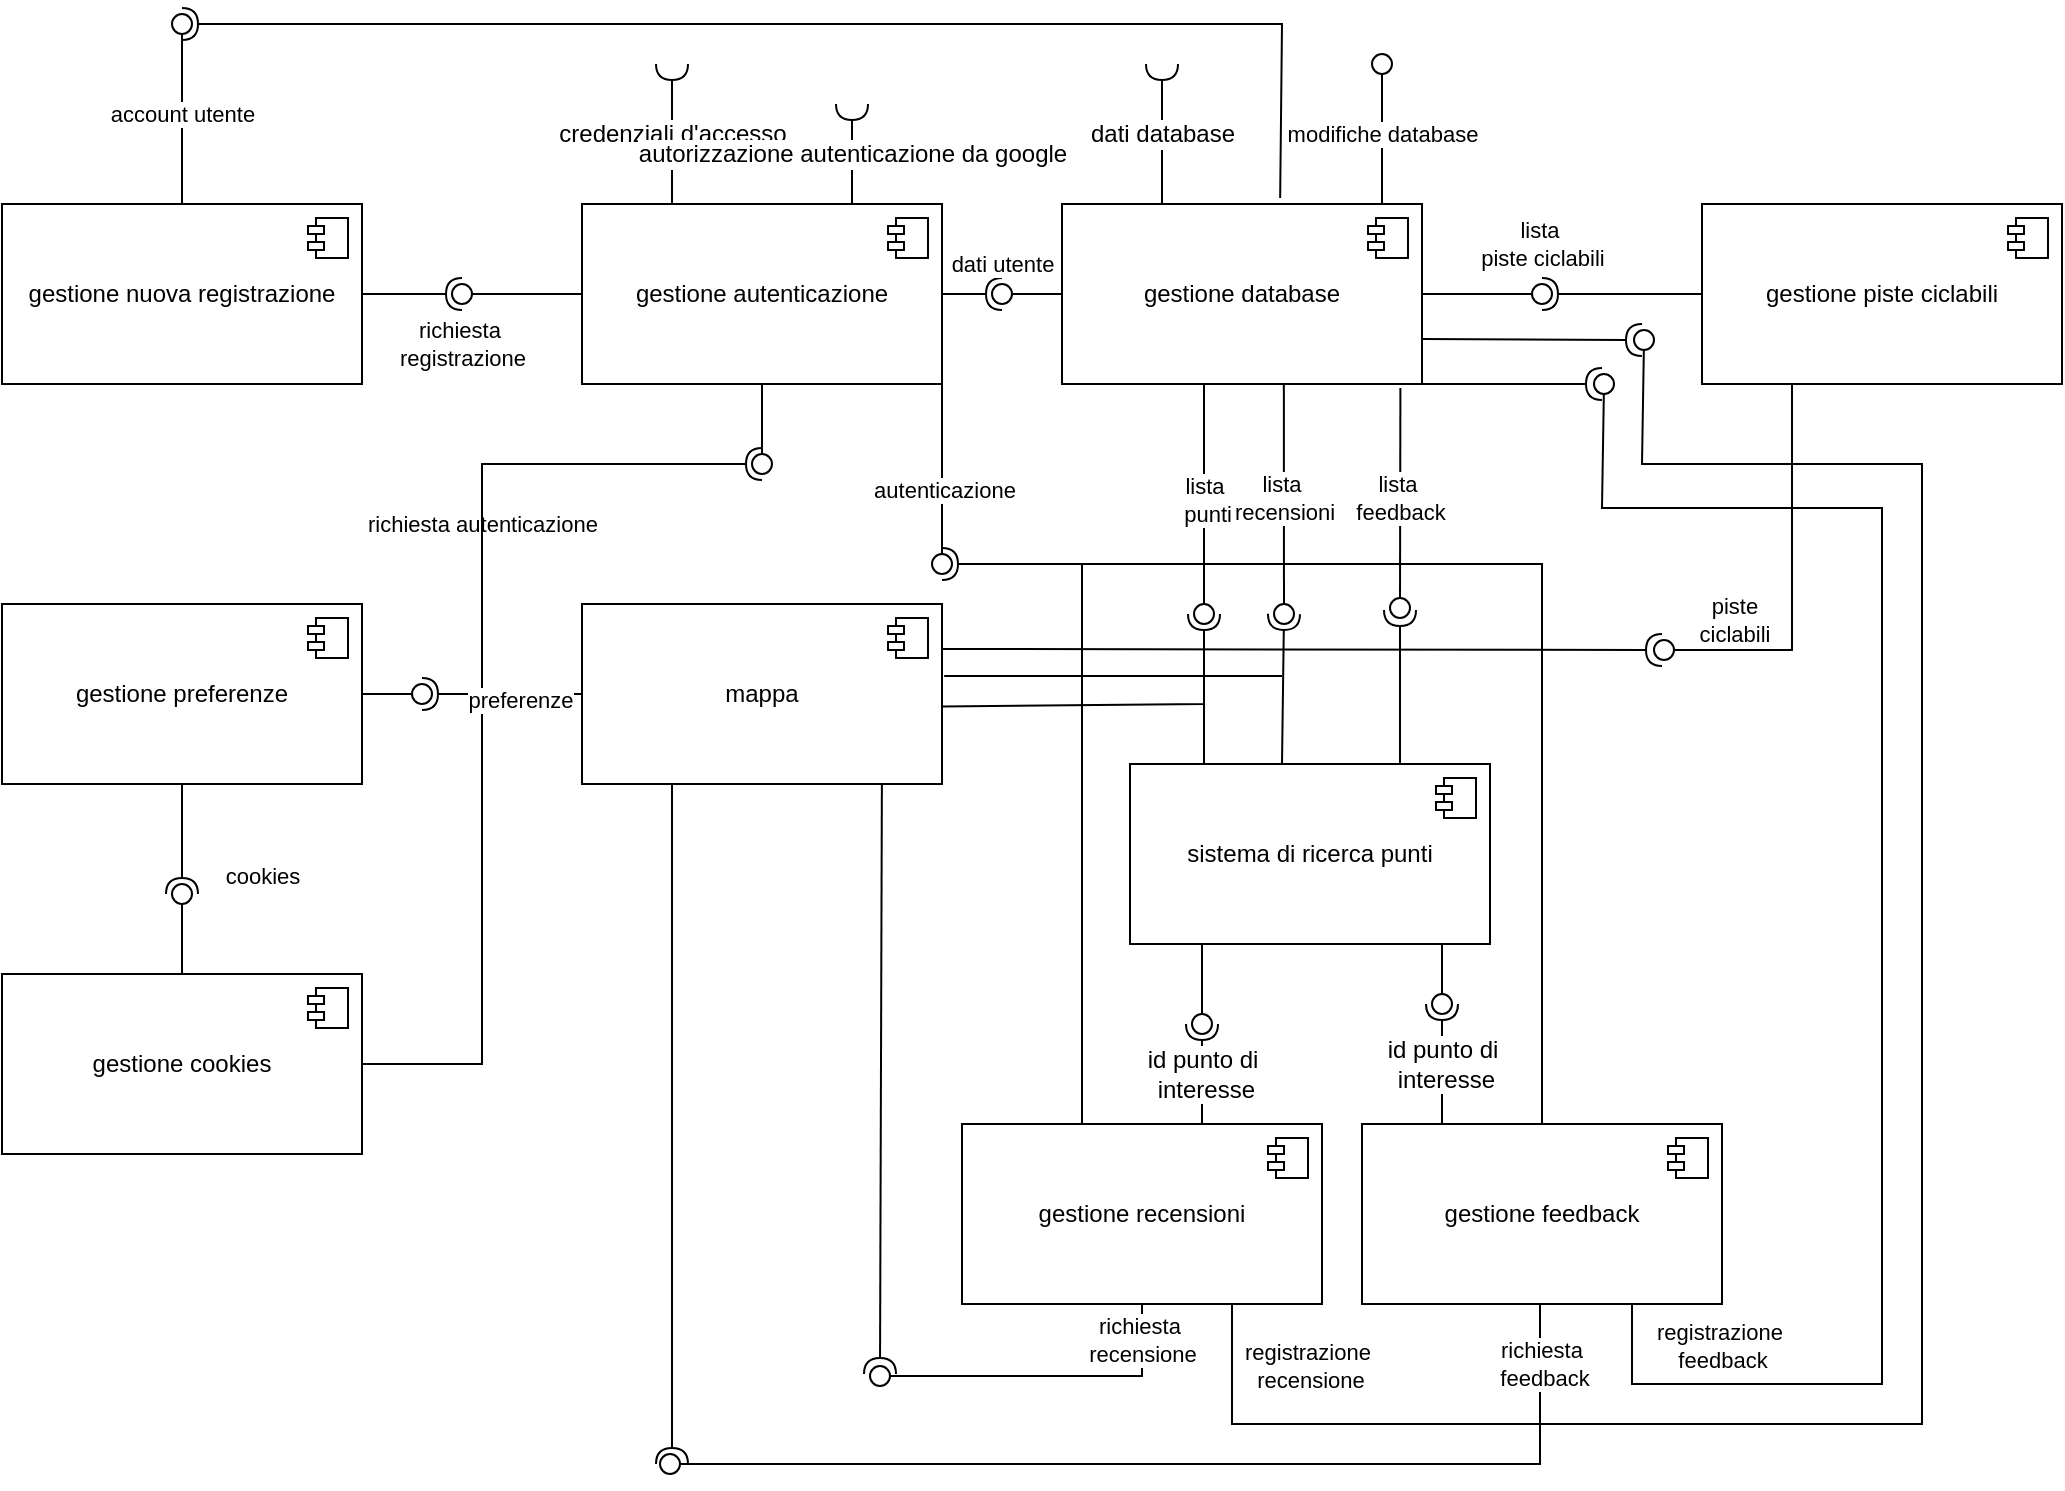 <mxfile version="26.0.2">
  <diagram name="Pagina-1" id="fIoArLKUsS9hBdEl4P2Z">
    <mxGraphModel dx="2901" dy="1138" grid="1" gridSize="10" guides="1" tooltips="1" connect="1" arrows="1" fold="1" page="1" pageScale="1" pageWidth="827" pageHeight="1169" math="0" shadow="0">
      <root>
        <mxCell id="0" />
        <mxCell id="1" parent="0" />
        <mxCell id="UblIA9GKI3nGunFbFHd--4" value="gestione database" style="html=1;dropTarget=0;whiteSpace=wrap;" parent="1" vertex="1">
          <mxGeometry x="290" y="110" width="180" height="90" as="geometry" />
        </mxCell>
        <mxCell id="UblIA9GKI3nGunFbFHd--5" value="" style="shape=module;jettyWidth=8;jettyHeight=4;" parent="UblIA9GKI3nGunFbFHd--4" vertex="1">
          <mxGeometry x="1" width="20" height="20" relative="1" as="geometry">
            <mxPoint x="-27" y="7" as="offset" />
          </mxGeometry>
        </mxCell>
        <mxCell id="UblIA9GKI3nGunFbFHd--9" value="gestione recensioni" style="html=1;dropTarget=0;whiteSpace=wrap;" parent="1" vertex="1">
          <mxGeometry x="240" y="570" width="180" height="90" as="geometry" />
        </mxCell>
        <mxCell id="UblIA9GKI3nGunFbFHd--10" value="" style="shape=module;jettyWidth=8;jettyHeight=4;" parent="UblIA9GKI3nGunFbFHd--9" vertex="1">
          <mxGeometry x="1" width="20" height="20" relative="1" as="geometry">
            <mxPoint x="-27" y="7" as="offset" />
          </mxGeometry>
        </mxCell>
        <mxCell id="UblIA9GKI3nGunFbFHd--11" value="gestione autenticazione" style="html=1;dropTarget=0;whiteSpace=wrap;" parent="1" vertex="1">
          <mxGeometry x="50" y="110" width="180" height="90" as="geometry" />
        </mxCell>
        <mxCell id="UblIA9GKI3nGunFbFHd--12" value="" style="shape=module;jettyWidth=8;jettyHeight=4;" parent="UblIA9GKI3nGunFbFHd--11" vertex="1">
          <mxGeometry x="1" width="20" height="20" relative="1" as="geometry">
            <mxPoint x="-27" y="7" as="offset" />
          </mxGeometry>
        </mxCell>
        <mxCell id="UblIA9GKI3nGunFbFHd--13" value="gestione feedback" style="html=1;dropTarget=0;whiteSpace=wrap;" parent="1" vertex="1">
          <mxGeometry x="440" y="570" width="180" height="90" as="geometry" />
        </mxCell>
        <mxCell id="UblIA9GKI3nGunFbFHd--14" value="" style="shape=module;jettyWidth=8;jettyHeight=4;" parent="UblIA9GKI3nGunFbFHd--13" vertex="1">
          <mxGeometry x="1" width="20" height="20" relative="1" as="geometry">
            <mxPoint x="-27" y="7" as="offset" />
          </mxGeometry>
        </mxCell>
        <mxCell id="UblIA9GKI3nGunFbFHd--17" value="gestione preferenze" style="html=1;dropTarget=0;whiteSpace=wrap;" parent="1" vertex="1">
          <mxGeometry x="-240" y="310" width="180" height="90" as="geometry" />
        </mxCell>
        <mxCell id="UblIA9GKI3nGunFbFHd--18" value="" style="shape=module;jettyWidth=8;jettyHeight=4;" parent="UblIA9GKI3nGunFbFHd--17" vertex="1">
          <mxGeometry x="1" width="20" height="20" relative="1" as="geometry">
            <mxPoint x="-27" y="7" as="offset" />
          </mxGeometry>
        </mxCell>
        <mxCell id="UblIA9GKI3nGunFbFHd--27" value="" style="ellipse;whiteSpace=wrap;html=1;align=center;aspect=fixed;fillColor=none;strokeColor=none;resizable=0;perimeter=centerPerimeter;rotatable=0;allowArrows=0;points=[];outlineConnect=1;" parent="1" vertex="1">
          <mxGeometry x="130" y="570" width="10" height="10" as="geometry" />
        </mxCell>
        <mxCell id="UblIA9GKI3nGunFbFHd--28" value="richiesta autenticazione" style="rounded=0;orthogonalLoop=1;jettySize=auto;html=1;endArrow=oval;endFill=0;sketch=0;sourcePerimeterSpacing=0;targetPerimeterSpacing=0;endSize=10;exitX=0.5;exitY=1;exitDx=0;exitDy=0;" parent="1" source="UblIA9GKI3nGunFbFHd--11" edge="1">
          <mxGeometry x="1" y="-143" relative="1" as="geometry">
            <mxPoint x="170" y="350" as="sourcePoint" />
            <mxPoint x="140" y="240" as="targetPoint" />
            <mxPoint x="3" y="30" as="offset" />
          </mxGeometry>
        </mxCell>
        <mxCell id="UblIA9GKI3nGunFbFHd--29" value="credenziali d&#39;accesso" style="rounded=0;orthogonalLoop=1;jettySize=auto;html=1;endArrow=halfCircle;endFill=0;endSize=6;strokeWidth=1;sketch=0;fontSize=12;curved=1;exitX=0.25;exitY=0;exitDx=0;exitDy=0;" parent="1" source="UblIA9GKI3nGunFbFHd--11" edge="1">
          <mxGeometry relative="1" as="geometry">
            <mxPoint x="275" y="65" as="sourcePoint" />
            <mxPoint x="95" y="40" as="targetPoint" />
          </mxGeometry>
        </mxCell>
        <mxCell id="UblIA9GKI3nGunFbFHd--30" value="" style="ellipse;whiteSpace=wrap;html=1;align=center;aspect=fixed;fillColor=none;strokeColor=none;resizable=0;perimeter=centerPerimeter;rotatable=0;allowArrows=0;points=[];outlineConnect=1;" parent="1" vertex="1">
          <mxGeometry x="250" y="60" width="10" height="10" as="geometry" />
        </mxCell>
        <mxCell id="UblIA9GKI3nGunFbFHd--32" value="autorizzazione autenticazione da google" style="rounded=0;orthogonalLoop=1;jettySize=auto;html=1;endArrow=halfCircle;endFill=0;endSize=6;strokeWidth=1;sketch=0;fontSize=12;curved=1;exitX=0.75;exitY=0;exitDx=0;exitDy=0;" parent="1" source="UblIA9GKI3nGunFbFHd--11" edge="1">
          <mxGeometry relative="1" as="geometry">
            <mxPoint x="329.66" y="100" as="sourcePoint" />
            <mxPoint x="185" y="60" as="targetPoint" />
          </mxGeometry>
        </mxCell>
        <mxCell id="UblIA9GKI3nGunFbFHd--33" value="" style="rounded=0;orthogonalLoop=1;jettySize=auto;html=1;endArrow=halfCircle;endFill=0;endSize=6;strokeWidth=1;sketch=0;exitX=1;exitY=0.5;exitDx=0;exitDy=0;" parent="1" source="UblIA9GKI3nGunFbFHd--11" edge="1">
          <mxGeometry relative="1" as="geometry">
            <mxPoint x="400" y="45" as="sourcePoint" />
            <mxPoint x="260" y="155" as="targetPoint" />
          </mxGeometry>
        </mxCell>
        <mxCell id="UblIA9GKI3nGunFbFHd--34" value="dati utente" style="rounded=0;orthogonalLoop=1;jettySize=auto;html=1;endArrow=oval;endFill=0;sketch=0;sourcePerimeterSpacing=0;targetPerimeterSpacing=0;endSize=10;exitX=0;exitY=0.5;exitDx=0;exitDy=0;" parent="1" source="UblIA9GKI3nGunFbFHd--4" edge="1">
          <mxGeometry x="1" y="-15" relative="1" as="geometry">
            <mxPoint x="360" y="45" as="sourcePoint" />
            <mxPoint x="260" y="155" as="targetPoint" />
            <mxPoint as="offset" />
          </mxGeometry>
        </mxCell>
        <mxCell id="UblIA9GKI3nGunFbFHd--35" value="" style="ellipse;whiteSpace=wrap;html=1;align=center;aspect=fixed;fillColor=none;strokeColor=none;resizable=0;perimeter=centerPerimeter;rotatable=0;allowArrows=0;points=[];outlineConnect=1;" parent="1" vertex="1">
          <mxGeometry x="375" y="40" width="10" height="10" as="geometry" />
        </mxCell>
        <mxCell id="UblIA9GKI3nGunFbFHd--44" value="dati database" style="rounded=0;orthogonalLoop=1;jettySize=auto;html=1;endArrow=halfCircle;endFill=0;endSize=6;strokeWidth=1;sketch=0;fontSize=12;curved=1;exitX=0.25;exitY=0;exitDx=0;exitDy=0;" parent="1" edge="1">
          <mxGeometry relative="1" as="geometry">
            <mxPoint x="340" y="110" as="sourcePoint" />
            <mxPoint x="340" y="40" as="targetPoint" />
          </mxGeometry>
        </mxCell>
        <mxCell id="UblIA9GKI3nGunFbFHd--45" value="modifiche database" style="rounded=0;orthogonalLoop=1;jettySize=auto;html=1;endArrow=oval;endFill=0;sketch=0;sourcePerimeterSpacing=0;targetPerimeterSpacing=0;endSize=10;exitX=0.889;exitY=0;exitDx=0;exitDy=0;exitPerimeter=0;" parent="1" source="UblIA9GKI3nGunFbFHd--4" edge="1">
          <mxGeometry relative="1" as="geometry">
            <mxPoint x="379.66" y="25" as="sourcePoint" />
            <mxPoint x="450" y="40" as="targetPoint" />
          </mxGeometry>
        </mxCell>
        <mxCell id="UblIA9GKI3nGunFbFHd--46" value="" style="rounded=0;orthogonalLoop=1;jettySize=auto;html=1;endArrow=halfCircle;endFill=0;endSize=6;strokeWidth=1;sketch=0;exitX=0.25;exitY=0;exitDx=0;exitDy=0;" parent="1" edge="1">
          <mxGeometry relative="1" as="geometry">
            <mxPoint x="400" y="390" as="sourcePoint" />
            <mxPoint x="401" y="315" as="targetPoint" />
          </mxGeometry>
        </mxCell>
        <mxCell id="UblIA9GKI3nGunFbFHd--47" value="lista&amp;nbsp;&lt;div&gt;recensioni&lt;/div&gt;" style="rounded=0;orthogonalLoop=1;jettySize=auto;html=1;endArrow=oval;endFill=0;sketch=0;sourcePerimeterSpacing=0;targetPerimeterSpacing=0;endSize=10;exitX=0.444;exitY=1;exitDx=0;exitDy=0;exitPerimeter=0;" parent="1" edge="1">
          <mxGeometry x="0.0" relative="1" as="geometry">
            <mxPoint x="400.92" y="200" as="sourcePoint" />
            <mxPoint as="offset" />
            <mxPoint x="401" y="315" as="targetPoint" />
          </mxGeometry>
        </mxCell>
        <mxCell id="UblIA9GKI3nGunFbFHd--48" value="" style="ellipse;whiteSpace=wrap;html=1;align=center;aspect=fixed;fillColor=none;strokeColor=none;resizable=0;perimeter=centerPerimeter;rotatable=0;allowArrows=0;points=[];outlineConnect=1;" parent="1" vertex="1">
          <mxGeometry x="365" y="310" width="10" height="10" as="geometry" />
        </mxCell>
        <mxCell id="UblIA9GKI3nGunFbFHd--51" value="" style="rounded=0;orthogonalLoop=1;jettySize=auto;html=1;endArrow=halfCircle;endFill=0;endSize=6;strokeWidth=1;sketch=0;exitX=0.75;exitY=0;exitDx=0;exitDy=0;" parent="1" source="T8g_lxF0u8cryc7K_ETw-8" edge="1">
          <mxGeometry relative="1" as="geometry">
            <mxPoint x="459" y="200" as="sourcePoint" />
            <mxPoint x="459" y="313" as="targetPoint" />
          </mxGeometry>
        </mxCell>
        <mxCell id="UblIA9GKI3nGunFbFHd--52" value="lista&amp;nbsp;&lt;div&gt;feedback&lt;/div&gt;" style="rounded=0;orthogonalLoop=1;jettySize=auto;html=1;endArrow=oval;endFill=0;sketch=0;sourcePerimeterSpacing=0;targetPerimeterSpacing=0;endSize=10;exitX=0.94;exitY=1.022;exitDx=0;exitDy=0;exitPerimeter=0;" parent="1" source="UblIA9GKI3nGunFbFHd--4" edge="1">
          <mxGeometry relative="1" as="geometry">
            <mxPoint x="420" y="240" as="sourcePoint" />
            <mxPoint x="459" y="312" as="targetPoint" />
          </mxGeometry>
        </mxCell>
        <mxCell id="UblIA9GKI3nGunFbFHd--53" value="" style="rounded=0;orthogonalLoop=1;jettySize=auto;html=1;endArrow=halfCircle;endFill=0;endSize=6;strokeWidth=1;sketch=0;exitX=0.5;exitY=0;exitDx=0;exitDy=0;" parent="1" source="UblIA9GKI3nGunFbFHd--13" edge="1">
          <mxGeometry relative="1" as="geometry">
            <mxPoint x="460" y="290" as="sourcePoint" />
            <mxPoint x="230" y="290" as="targetPoint" />
            <Array as="points">
              <mxPoint x="530" y="290" />
              <mxPoint x="350" y="290" />
              <mxPoint x="340" y="290" />
            </Array>
          </mxGeometry>
        </mxCell>
        <mxCell id="UblIA9GKI3nGunFbFHd--54" value="" style="rounded=0;orthogonalLoop=1;jettySize=auto;html=1;endArrow=oval;endFill=0;sketch=0;sourcePerimeterSpacing=0;targetPerimeterSpacing=0;endSize=10;exitX=1;exitY=1;exitDx=0;exitDy=0;" parent="1" source="UblIA9GKI3nGunFbFHd--11" edge="1">
          <mxGeometry relative="1" as="geometry">
            <mxPoint x="230" y="260" as="sourcePoint" />
            <mxPoint x="230" y="290" as="targetPoint" />
          </mxGeometry>
        </mxCell>
        <mxCell id="UblIA9GKI3nGunFbFHd--55" value="autenticazione" style="edgeLabel;html=1;align=center;verticalAlign=middle;resizable=0;points=[];" parent="UblIA9GKI3nGunFbFHd--54" vertex="1" connectable="0">
          <mxGeometry x="0.175" y="1" relative="1" as="geometry">
            <mxPoint as="offset" />
          </mxGeometry>
        </mxCell>
        <mxCell id="UblIA9GKI3nGunFbFHd--58" value="" style="endArrow=none;html=1;rounded=0;" parent="1" edge="1">
          <mxGeometry width="50" height="50" relative="1" as="geometry">
            <mxPoint x="300" y="570" as="sourcePoint" />
            <mxPoint x="300" y="290" as="targetPoint" />
          </mxGeometry>
        </mxCell>
        <mxCell id="T8g_lxF0u8cryc7K_ETw-3" value="id punto di&lt;div&gt;&amp;nbsp;interesse&lt;/div&gt;" style="rounded=0;orthogonalLoop=1;jettySize=auto;html=1;endArrow=halfCircle;endFill=0;endSize=6;strokeWidth=1;sketch=0;fontSize=12;curved=1;exitX=0.25;exitY=0;exitDx=0;exitDy=0;" parent="1" edge="1">
          <mxGeometry relative="1" as="geometry">
            <mxPoint x="360" y="570" as="sourcePoint" />
            <mxPoint x="360" y="520" as="targetPoint" />
            <Array as="points">
              <mxPoint x="360" y="550" />
            </Array>
          </mxGeometry>
        </mxCell>
        <mxCell id="T8g_lxF0u8cryc7K_ETw-6" value="id punto di&lt;div&gt;&amp;nbsp;interesse&lt;/div&gt;" style="rounded=0;orthogonalLoop=1;jettySize=auto;html=1;endArrow=halfCircle;endFill=0;endSize=6;strokeWidth=1;sketch=0;fontSize=12;curved=1;exitX=0.25;exitY=0;exitDx=0;exitDy=0;" parent="1" edge="1">
          <mxGeometry relative="1" as="geometry">
            <mxPoint x="480" y="570" as="sourcePoint" />
            <mxPoint x="480" y="510" as="targetPoint" />
          </mxGeometry>
        </mxCell>
        <mxCell id="T8g_lxF0u8cryc7K_ETw-8" value="sistema di ricerca punti" style="html=1;dropTarget=0;whiteSpace=wrap;" parent="1" vertex="1">
          <mxGeometry x="324" y="390" width="180" height="90" as="geometry" />
        </mxCell>
        <mxCell id="T8g_lxF0u8cryc7K_ETw-9" value="" style="shape=module;jettyWidth=8;jettyHeight=4;" parent="T8g_lxF0u8cryc7K_ETw-8" vertex="1">
          <mxGeometry x="1" width="20" height="20" relative="1" as="geometry">
            <mxPoint x="-27" y="7" as="offset" />
          </mxGeometry>
        </mxCell>
        <mxCell id="T8g_lxF0u8cryc7K_ETw-10" value="gestione piste ciclabili" style="html=1;dropTarget=0;whiteSpace=wrap;" parent="1" vertex="1">
          <mxGeometry x="610" y="110" width="180" height="90" as="geometry" />
        </mxCell>
        <mxCell id="T8g_lxF0u8cryc7K_ETw-11" value="" style="shape=module;jettyWidth=8;jettyHeight=4;" parent="T8g_lxF0u8cryc7K_ETw-10" vertex="1">
          <mxGeometry x="1" width="20" height="20" relative="1" as="geometry">
            <mxPoint x="-27" y="7" as="offset" />
          </mxGeometry>
        </mxCell>
        <mxCell id="T8g_lxF0u8cryc7K_ETw-14" value="gestione nuova registrazione" style="html=1;dropTarget=0;whiteSpace=wrap;" parent="1" vertex="1">
          <mxGeometry x="-240" y="110" width="180" height="90" as="geometry" />
        </mxCell>
        <mxCell id="T8g_lxF0u8cryc7K_ETw-15" value="" style="shape=module;jettyWidth=8;jettyHeight=4;" parent="T8g_lxF0u8cryc7K_ETw-14" vertex="1">
          <mxGeometry x="1" width="20" height="20" relative="1" as="geometry">
            <mxPoint x="-27" y="7" as="offset" />
          </mxGeometry>
        </mxCell>
        <mxCell id="T8g_lxF0u8cryc7K_ETw-16" value="richiesta&amp;nbsp;&lt;div&gt;registrazione&lt;/div&gt;" style="rounded=0;orthogonalLoop=1;jettySize=auto;html=1;endArrow=halfCircle;endFill=0;endSize=6;strokeWidth=1;sketch=0;exitX=1;exitY=0.5;exitDx=0;exitDy=0;" parent="1" source="T8g_lxF0u8cryc7K_ETw-14" edge="1">
          <mxGeometry x="1" y="-25" relative="1" as="geometry">
            <mxPoint y="175" as="sourcePoint" />
            <mxPoint x="-10" y="155" as="targetPoint" />
            <mxPoint as="offset" />
          </mxGeometry>
        </mxCell>
        <mxCell id="T8g_lxF0u8cryc7K_ETw-17" value="" style="rounded=0;orthogonalLoop=1;jettySize=auto;html=1;endArrow=oval;endFill=0;sketch=0;sourcePerimeterSpacing=0;targetPerimeterSpacing=0;endSize=10;exitX=0;exitY=0.5;exitDx=0;exitDy=0;" parent="1" source="UblIA9GKI3nGunFbFHd--11" edge="1">
          <mxGeometry relative="1" as="geometry">
            <mxPoint x="-40" y="175" as="sourcePoint" />
            <mxPoint x="-10" y="155" as="targetPoint" />
          </mxGeometry>
        </mxCell>
        <mxCell id="T8g_lxF0u8cryc7K_ETw-18" value="" style="ellipse;whiteSpace=wrap;html=1;align=center;aspect=fixed;fillColor=none;strokeColor=none;resizable=0;perimeter=centerPerimeter;rotatable=0;allowArrows=0;points=[];outlineConnect=1;" parent="1" vertex="1">
          <mxGeometry x="-25" y="170" width="10" height="10" as="geometry" />
        </mxCell>
        <mxCell id="T8g_lxF0u8cryc7K_ETw-19" value="" style="rounded=0;orthogonalLoop=1;jettySize=auto;html=1;endArrow=halfCircle;endFill=0;endSize=6;strokeWidth=1;sketch=0;exitX=0.606;exitY=-0.033;exitDx=0;exitDy=0;exitPerimeter=0;" parent="1" source="UblIA9GKI3nGunFbFHd--4" edge="1">
          <mxGeometry relative="1" as="geometry">
            <mxPoint x="410" y="20" as="sourcePoint" />
            <mxPoint x="-150" y="20" as="targetPoint" />
            <Array as="points">
              <mxPoint x="400" y="20" />
            </Array>
          </mxGeometry>
        </mxCell>
        <mxCell id="T8g_lxF0u8cryc7K_ETw-20" value="account utente" style="rounded=0;orthogonalLoop=1;jettySize=auto;html=1;endArrow=oval;endFill=0;sketch=0;sourcePerimeterSpacing=0;targetPerimeterSpacing=0;endSize=10;exitX=0.5;exitY=0;exitDx=0;exitDy=0;" parent="1" source="T8g_lxF0u8cryc7K_ETw-14" edge="1">
          <mxGeometry relative="1" as="geometry">
            <mxPoint x="-170" y="45" as="sourcePoint" />
            <mxPoint x="-150" y="20" as="targetPoint" />
          </mxGeometry>
        </mxCell>
        <mxCell id="T8g_lxF0u8cryc7K_ETw-24" value="gestione cookies" style="html=1;dropTarget=0;whiteSpace=wrap;" parent="1" vertex="1">
          <mxGeometry x="-240" y="495" width="180" height="90" as="geometry" />
        </mxCell>
        <mxCell id="T8g_lxF0u8cryc7K_ETw-25" value="" style="shape=module;jettyWidth=8;jettyHeight=4;" parent="T8g_lxF0u8cryc7K_ETw-24" vertex="1">
          <mxGeometry x="1" width="20" height="20" relative="1" as="geometry">
            <mxPoint x="-27" y="7" as="offset" />
          </mxGeometry>
        </mxCell>
        <mxCell id="T8g_lxF0u8cryc7K_ETw-26" value="" style="rounded=0;orthogonalLoop=1;jettySize=auto;html=1;endArrow=halfCircle;endFill=0;endSize=6;strokeWidth=1;sketch=0;exitX=0.5;exitY=1;exitDx=0;exitDy=0;" parent="1" source="UblIA9GKI3nGunFbFHd--17" edge="1">
          <mxGeometry relative="1" as="geometry">
            <mxPoint x="-110" y="420" as="sourcePoint" />
            <mxPoint x="-150" y="455" as="targetPoint" />
          </mxGeometry>
        </mxCell>
        <mxCell id="T8g_lxF0u8cryc7K_ETw-29" value="cookies" style="edgeLabel;html=1;align=center;verticalAlign=middle;resizable=0;points=[];" parent="T8g_lxF0u8cryc7K_ETw-26" vertex="1" connectable="0">
          <mxGeometry x="0.096" y="-1" relative="1" as="geometry">
            <mxPoint x="41" y="16" as="offset" />
          </mxGeometry>
        </mxCell>
        <mxCell id="T8g_lxF0u8cryc7K_ETw-27" value="" style="rounded=0;orthogonalLoop=1;jettySize=auto;html=1;endArrow=oval;endFill=0;sketch=0;sourcePerimeterSpacing=0;targetPerimeterSpacing=0;endSize=10;exitX=0.5;exitY=0;exitDx=0;exitDy=0;" parent="1" source="T8g_lxF0u8cryc7K_ETw-24" edge="1">
          <mxGeometry relative="1" as="geometry">
            <mxPoint x="-80" y="455" as="sourcePoint" />
            <mxPoint x="-150" y="455" as="targetPoint" />
            <Array as="points">
              <mxPoint x="-150" y="495" />
              <mxPoint x="-150" y="485" />
            </Array>
          </mxGeometry>
        </mxCell>
        <mxCell id="T8g_lxF0u8cryc7K_ETw-33" value="" style="rounded=0;orthogonalLoop=1;jettySize=auto;html=1;endArrow=halfCircle;endFill=0;endSize=6;strokeWidth=1;sketch=0;exitX=0;exitY=0.5;exitDx=0;exitDy=0;" parent="1" source="T8g_lxF0u8cryc7K_ETw-10" target="T8g_lxF0u8cryc7K_ETw-35" edge="1">
          <mxGeometry relative="1" as="geometry">
            <mxPoint x="550" y="155" as="sourcePoint" />
          </mxGeometry>
        </mxCell>
        <mxCell id="T8g_lxF0u8cryc7K_ETw-34" value="lista&amp;nbsp;&lt;div&gt;piste ciclabili&lt;/div&gt;" style="rounded=0;orthogonalLoop=1;jettySize=auto;html=1;endArrow=oval;endFill=0;sketch=0;sourcePerimeterSpacing=0;targetPerimeterSpacing=0;endSize=10;exitX=1;exitY=0.5;exitDx=0;exitDy=0;" parent="1" source="UblIA9GKI3nGunFbFHd--4" target="T8g_lxF0u8cryc7K_ETw-35" edge="1">
          <mxGeometry x="1" y="25" relative="1" as="geometry">
            <mxPoint x="510" y="155" as="sourcePoint" />
            <mxPoint as="offset" />
          </mxGeometry>
        </mxCell>
        <mxCell id="T8g_lxF0u8cryc7K_ETw-35" value="" style="ellipse;whiteSpace=wrap;html=1;align=center;aspect=fixed;fillColor=none;strokeColor=none;resizable=0;perimeter=centerPerimeter;rotatable=0;allowArrows=0;points=[];outlineConnect=1;" parent="1" vertex="1">
          <mxGeometry x="525" y="150" width="10" height="10" as="geometry" />
        </mxCell>
        <mxCell id="T8g_lxF0u8cryc7K_ETw-36" value="" style="rounded=0;orthogonalLoop=1;jettySize=auto;html=1;endArrow=oval;endFill=0;sketch=0;sourcePerimeterSpacing=0;targetPerimeterSpacing=0;endSize=10;" parent="1" edge="1">
          <mxGeometry x="0.0" relative="1" as="geometry">
            <mxPoint x="360" y="480" as="sourcePoint" />
            <mxPoint as="offset" />
            <mxPoint x="360" y="520" as="targetPoint" />
          </mxGeometry>
        </mxCell>
        <mxCell id="T8g_lxF0u8cryc7K_ETw-37" value="" style="rounded=0;orthogonalLoop=1;jettySize=auto;html=1;endArrow=oval;endFill=0;sketch=0;sourcePerimeterSpacing=0;targetPerimeterSpacing=0;endSize=10;" parent="1" edge="1">
          <mxGeometry x="0.0" relative="1" as="geometry">
            <mxPoint x="480" y="480" as="sourcePoint" />
            <mxPoint as="offset" />
            <mxPoint x="480" y="510" as="targetPoint" />
          </mxGeometry>
        </mxCell>
        <mxCell id="T8g_lxF0u8cryc7K_ETw-38" value="" style="rounded=0;orthogonalLoop=1;jettySize=auto;html=1;endArrow=halfCircle;endFill=0;endSize=6;strokeWidth=1;sketch=0;exitX=1;exitY=0.569;exitDx=0;exitDy=0;exitPerimeter=0;" parent="1" source="T8g_lxF0u8cryc7K_ETw-41" edge="1">
          <mxGeometry relative="1" as="geometry">
            <mxPoint x="200" y="360" as="sourcePoint" />
            <mxPoint x="361" y="315" as="targetPoint" />
            <Array as="points">
              <mxPoint x="361" y="360" />
            </Array>
          </mxGeometry>
        </mxCell>
        <mxCell id="T8g_lxF0u8cryc7K_ETw-39" value="lista&lt;div&gt;&amp;nbsp;punti&lt;/div&gt;" style="rounded=0;orthogonalLoop=1;jettySize=auto;html=1;endArrow=oval;endFill=0;sketch=0;sourcePerimeterSpacing=0;targetPerimeterSpacing=0;endSize=10;exitX=0.444;exitY=1;exitDx=0;exitDy=0;exitPerimeter=0;" parent="1" edge="1">
          <mxGeometry x="0.0" relative="1" as="geometry">
            <mxPoint x="361" y="200" as="sourcePoint" />
            <mxPoint as="offset" />
            <mxPoint x="361" y="315" as="targetPoint" />
          </mxGeometry>
        </mxCell>
        <mxCell id="T8g_lxF0u8cryc7K_ETw-40" value="" style="endArrow=none;html=1;rounded=0;exitX=0.2;exitY=-0.006;exitDx=0;exitDy=0;exitPerimeter=0;" parent="1" edge="1">
          <mxGeometry width="50" height="50" relative="1" as="geometry">
            <mxPoint x="361.0" y="389.46" as="sourcePoint" />
            <mxPoint x="361" y="360" as="targetPoint" />
            <Array as="points">
              <mxPoint x="361" y="380" />
            </Array>
          </mxGeometry>
        </mxCell>
        <mxCell id="T8g_lxF0u8cryc7K_ETw-41" value="mappa" style="html=1;dropTarget=0;whiteSpace=wrap;" parent="1" vertex="1">
          <mxGeometry x="50" y="310" width="180" height="90" as="geometry" />
        </mxCell>
        <mxCell id="T8g_lxF0u8cryc7K_ETw-42" value="" style="shape=module;jettyWidth=8;jettyHeight=4;" parent="T8g_lxF0u8cryc7K_ETw-41" vertex="1">
          <mxGeometry x="1" width="20" height="20" relative="1" as="geometry">
            <mxPoint x="-27" y="7" as="offset" />
          </mxGeometry>
        </mxCell>
        <mxCell id="T8g_lxF0u8cryc7K_ETw-43" value="" style="rounded=0;orthogonalLoop=1;jettySize=auto;html=1;endArrow=halfCircle;endFill=0;endSize=6;strokeWidth=1;sketch=0;exitX=0.833;exitY=1.004;exitDx=0;exitDy=0;exitPerimeter=0;entryX=1;entryY=0;entryDx=0;entryDy=0;entryPerimeter=0;" parent="1" source="T8g_lxF0u8cryc7K_ETw-41" target="T8g_lxF0u8cryc7K_ETw-45" edge="1">
          <mxGeometry relative="1" as="geometry">
            <mxPoint x="230" y="695" as="sourcePoint" />
            <mxPoint x="200" y="690" as="targetPoint" />
          </mxGeometry>
        </mxCell>
        <mxCell id="T8g_lxF0u8cryc7K_ETw-44" value="" style="rounded=0;orthogonalLoop=1;jettySize=auto;html=1;endArrow=oval;endFill=0;sketch=0;sourcePerimeterSpacing=0;targetPerimeterSpacing=0;endSize=10;exitX=0.5;exitY=1;exitDx=0;exitDy=0;entryX=1.167;entryY=0.533;entryDx=0;entryDy=0;entryPerimeter=0;" parent="1" source="UblIA9GKI3nGunFbFHd--9" edge="1">
          <mxGeometry relative="1" as="geometry">
            <mxPoint x="330" y="661" as="sourcePoint" />
            <mxPoint x="199" y="696" as="targetPoint" />
            <Array as="points">
              <mxPoint x="330" y="696" />
            </Array>
          </mxGeometry>
        </mxCell>
        <mxCell id="T8g_lxF0u8cryc7K_ETw-49" value="richiesta&amp;nbsp;&lt;div&gt;recensione&lt;/div&gt;" style="edgeLabel;html=1;align=center;verticalAlign=middle;resizable=0;points=[];" parent="T8g_lxF0u8cryc7K_ETw-44" vertex="1" connectable="0">
          <mxGeometry x="-0.79" relative="1" as="geometry">
            <mxPoint as="offset" />
          </mxGeometry>
        </mxCell>
        <mxCell id="T8g_lxF0u8cryc7K_ETw-45" value="" style="ellipse;whiteSpace=wrap;html=1;align=center;aspect=fixed;fillColor=none;strokeColor=none;resizable=0;perimeter=centerPerimeter;rotatable=0;allowArrows=0;points=[];outlineConnect=1;" parent="1" vertex="1">
          <mxGeometry x="194" y="690" width="10" height="10" as="geometry" />
        </mxCell>
        <mxCell id="T8g_lxF0u8cryc7K_ETw-46" value="" style="rounded=0;orthogonalLoop=1;jettySize=auto;html=1;endArrow=halfCircle;endFill=0;endSize=6;strokeWidth=1;sketch=0;exitX=0.25;exitY=1;exitDx=0;exitDy=0;" parent="1" source="T8g_lxF0u8cryc7K_ETw-41" edge="1">
          <mxGeometry relative="1" as="geometry">
            <mxPoint x="95" y="450" as="sourcePoint" />
            <mxPoint x="95" y="740" as="targetPoint" />
          </mxGeometry>
        </mxCell>
        <mxCell id="T8g_lxF0u8cryc7K_ETw-47" value="" style="rounded=0;orthogonalLoop=1;jettySize=auto;html=1;endArrow=oval;endFill=0;sketch=0;sourcePerimeterSpacing=0;targetPerimeterSpacing=0;endSize=10;exitX=0.5;exitY=1;exitDx=0;exitDy=0;" parent="1" edge="1">
          <mxGeometry relative="1" as="geometry">
            <mxPoint x="529" y="660" as="sourcePoint" />
            <mxPoint x="94" y="740" as="targetPoint" />
            <Array as="points">
              <mxPoint x="529" y="740" />
            </Array>
          </mxGeometry>
        </mxCell>
        <mxCell id="T8g_lxF0u8cryc7K_ETw-50" value="richiesta&amp;nbsp;&lt;div&gt;feedback&lt;/div&gt;" style="edgeLabel;html=1;align=center;verticalAlign=middle;resizable=0;points=[];" parent="T8g_lxF0u8cryc7K_ETw-47" vertex="1" connectable="0">
          <mxGeometry x="-0.885" y="2" relative="1" as="geometry">
            <mxPoint as="offset" />
          </mxGeometry>
        </mxCell>
        <mxCell id="T8g_lxF0u8cryc7K_ETw-51" value="" style="rounded=0;orthogonalLoop=1;jettySize=auto;html=1;endArrow=halfCircle;endFill=0;endSize=6;strokeWidth=1;sketch=0;exitX=1;exitY=0.75;exitDx=0;exitDy=0;" parent="1" source="UblIA9GKI3nGunFbFHd--4" edge="1">
          <mxGeometry relative="1" as="geometry">
            <mxPoint x="640" y="465" as="sourcePoint" />
            <mxPoint x="580" y="178" as="targetPoint" />
          </mxGeometry>
        </mxCell>
        <mxCell id="T8g_lxF0u8cryc7K_ETw-53" value="" style="ellipse;whiteSpace=wrap;html=1;align=center;aspect=fixed;fillColor=none;strokeColor=none;resizable=0;perimeter=centerPerimeter;rotatable=0;allowArrows=0;points=[];outlineConnect=1;" parent="1" vertex="1">
          <mxGeometry x="576" y="173" width="10" height="10" as="geometry" />
        </mxCell>
        <mxCell id="T8g_lxF0u8cryc7K_ETw-56" value="" style="rounded=0;orthogonalLoop=1;jettySize=auto;html=1;endArrow=oval;endFill=0;sketch=0;sourcePerimeterSpacing=0;targetPerimeterSpacing=0;endSize=10;exitX=0.75;exitY=1;exitDx=0;exitDy=0;" parent="1" source="UblIA9GKI3nGunFbFHd--9" target="T8g_lxF0u8cryc7K_ETw-53" edge="1">
          <mxGeometry relative="1" as="geometry">
            <mxPoint x="720" y="720" as="sourcePoint" />
            <mxPoint x="581" y="178" as="targetPoint" />
            <Array as="points">
              <mxPoint x="375" y="720" />
              <mxPoint x="720" y="720" />
              <mxPoint x="720" y="240" />
              <mxPoint x="580" y="240" />
            </Array>
          </mxGeometry>
        </mxCell>
        <mxCell id="T8g_lxF0u8cryc7K_ETw-57" value="registrazione&amp;nbsp;&lt;div&gt;recensione&lt;/div&gt;" style="edgeLabel;html=1;align=center;verticalAlign=middle;resizable=0;points=[];" parent="T8g_lxF0u8cryc7K_ETw-56" vertex="1" connectable="0">
          <mxGeometry x="-0.933" y="2" relative="1" as="geometry">
            <mxPoint x="37" y="-6" as="offset" />
          </mxGeometry>
        </mxCell>
        <mxCell id="T8g_lxF0u8cryc7K_ETw-58" value="" style="rounded=0;orthogonalLoop=1;jettySize=auto;html=1;endArrow=halfCircle;endFill=0;endSize=6;strokeWidth=1;sketch=0;" parent="1" edge="1">
          <mxGeometry relative="1" as="geometry">
            <mxPoint x="470" y="200" as="sourcePoint" />
            <mxPoint x="560" y="200" as="targetPoint" />
          </mxGeometry>
        </mxCell>
        <mxCell id="T8g_lxF0u8cryc7K_ETw-59" value="" style="rounded=0;orthogonalLoop=1;jettySize=auto;html=1;endArrow=oval;endFill=0;sketch=0;sourcePerimeterSpacing=0;targetPerimeterSpacing=0;endSize=10;exitX=0.75;exitY=1;exitDx=0;exitDy=0;" parent="1" source="UblIA9GKI3nGunFbFHd--13" edge="1">
          <mxGeometry relative="1" as="geometry">
            <mxPoint x="355" y="682" as="sourcePoint" />
            <mxPoint x="561" y="200" as="targetPoint" />
            <Array as="points">
              <mxPoint x="575" y="700" />
              <mxPoint x="700" y="700" />
              <mxPoint x="700" y="262" />
              <mxPoint x="560" y="262" />
            </Array>
          </mxGeometry>
        </mxCell>
        <mxCell id="T8g_lxF0u8cryc7K_ETw-60" value="registrazione&amp;nbsp;&lt;div&gt;feedback&lt;/div&gt;" style="edgeLabel;html=1;align=center;verticalAlign=middle;resizable=0;points=[];" parent="T8g_lxF0u8cryc7K_ETw-59" vertex="1" connectable="0">
          <mxGeometry x="-0.933" y="2" relative="1" as="geometry">
            <mxPoint x="43" y="-6" as="offset" />
          </mxGeometry>
        </mxCell>
        <mxCell id="_Ism2foYG-2Of7MnvHMl-8" value="&lt;div&gt;piste&lt;/div&gt;&lt;div&gt;ciclabili&lt;/div&gt;" style="edgeLabel;html=1;align=center;verticalAlign=middle;resizable=0;points=[];" vertex="1" connectable="0" parent="1">
          <mxGeometry x="630" y="315" as="geometry">
            <mxPoint x="-4" y="3" as="offset" />
          </mxGeometry>
        </mxCell>
        <mxCell id="_Ism2foYG-2Of7MnvHMl-9" value="" style="rounded=0;orthogonalLoop=1;jettySize=auto;html=1;endArrow=halfCircle;endFill=0;endSize=6;strokeWidth=1;sketch=0;exitX=1;exitY=0.25;exitDx=0;exitDy=0;" edge="1" parent="1" source="T8g_lxF0u8cryc7K_ETw-41">
          <mxGeometry relative="1" as="geometry">
            <mxPoint x="560" y="370" as="sourcePoint" />
            <mxPoint x="590" y="333" as="targetPoint" />
          </mxGeometry>
        </mxCell>
        <mxCell id="_Ism2foYG-2Of7MnvHMl-10" value="" style="rounded=0;orthogonalLoop=1;jettySize=auto;html=1;endArrow=oval;endFill=0;sketch=0;sourcePerimeterSpacing=0;targetPerimeterSpacing=0;endSize=10;exitX=0.25;exitY=1;exitDx=0;exitDy=0;" edge="1" parent="1" source="T8g_lxF0u8cryc7K_ETw-10">
          <mxGeometry relative="1" as="geometry">
            <mxPoint x="650" y="210" as="sourcePoint" />
            <mxPoint x="591" y="333" as="targetPoint" />
            <Array as="points">
              <mxPoint x="655" y="333" />
            </Array>
          </mxGeometry>
        </mxCell>
        <mxCell id="_Ism2foYG-2Of7MnvHMl-11" value="" style="ellipse;whiteSpace=wrap;html=1;align=center;aspect=fixed;fillColor=none;strokeColor=none;resizable=0;perimeter=centerPerimeter;rotatable=0;allowArrows=0;points=[];outlineConnect=1;" vertex="1" parent="1">
          <mxGeometry x="595" y="365" width="10" height="10" as="geometry" />
        </mxCell>
        <mxCell id="_Ism2foYG-2Of7MnvHMl-13" value="" style="rounded=0;orthogonalLoop=1;jettySize=auto;html=1;endArrow=halfCircle;endFill=0;endSize=6;strokeWidth=1;sketch=0;exitX=1;exitY=0.5;exitDx=0;exitDy=0;" edge="1" parent="1" source="T8g_lxF0u8cryc7K_ETw-24">
          <mxGeometry relative="1" as="geometry">
            <mxPoint x="140" y="270" as="sourcePoint" />
            <mxPoint x="140" y="240" as="targetPoint" />
            <Array as="points">
              <mxPoint y="540" />
              <mxPoint y="240" />
            </Array>
          </mxGeometry>
        </mxCell>
        <mxCell id="_Ism2foYG-2Of7MnvHMl-16" value="" style="rounded=0;orthogonalLoop=1;jettySize=auto;html=1;endArrow=halfCircle;endFill=0;endSize=6;strokeWidth=1;sketch=0;exitX=0;exitY=0.5;exitDx=0;exitDy=0;" edge="1" target="_Ism2foYG-2Of7MnvHMl-18" parent="1" source="T8g_lxF0u8cryc7K_ETw-41">
          <mxGeometry relative="1" as="geometry">
            <mxPoint x="-10" y="355" as="sourcePoint" />
          </mxGeometry>
        </mxCell>
        <mxCell id="_Ism2foYG-2Of7MnvHMl-19" value="preferenze" style="edgeLabel;html=1;align=center;verticalAlign=middle;resizable=0;points=[];" vertex="1" connectable="0" parent="_Ism2foYG-2Of7MnvHMl-16">
          <mxGeometry x="-0.225" y="3" relative="1" as="geometry">
            <mxPoint as="offset" />
          </mxGeometry>
        </mxCell>
        <mxCell id="_Ism2foYG-2Of7MnvHMl-17" value="" style="rounded=0;orthogonalLoop=1;jettySize=auto;html=1;endArrow=oval;endFill=0;sketch=0;sourcePerimeterSpacing=0;targetPerimeterSpacing=0;endSize=10;exitX=1;exitY=0.5;exitDx=0;exitDy=0;" edge="1" target="_Ism2foYG-2Of7MnvHMl-18" parent="1" source="UblIA9GKI3nGunFbFHd--17">
          <mxGeometry relative="1" as="geometry">
            <mxPoint x="-50" y="355" as="sourcePoint" />
          </mxGeometry>
        </mxCell>
        <mxCell id="_Ism2foYG-2Of7MnvHMl-18" value="" style="ellipse;whiteSpace=wrap;html=1;align=center;aspect=fixed;fillColor=none;strokeColor=none;resizable=0;perimeter=centerPerimeter;rotatable=0;allowArrows=0;points=[];outlineConnect=1;" vertex="1" parent="1">
          <mxGeometry x="-35" y="350" width="10" height="10" as="geometry" />
        </mxCell>
        <mxCell id="_Ism2foYG-2Of7MnvHMl-20" value="" style="endArrow=none;html=1;rounded=0;exitX=1.006;exitY=0.4;exitDx=0;exitDy=0;exitPerimeter=0;" edge="1" parent="1" source="T8g_lxF0u8cryc7K_ETw-41">
          <mxGeometry width="50" height="50" relative="1" as="geometry">
            <mxPoint x="240" y="420" as="sourcePoint" />
            <mxPoint x="400" y="346" as="targetPoint" />
          </mxGeometry>
        </mxCell>
      </root>
    </mxGraphModel>
  </diagram>
</mxfile>
